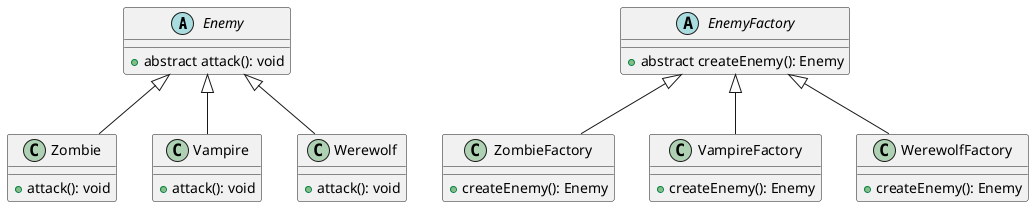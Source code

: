 @startuml
hide footbox

abstract class Enemy {
    +abstract attack(): void
}

class Zombie {
    +attack(): void
}

class Vampire {
    +attack(): void
}

class Werewolf {
    +attack(): void
}

abstract class EnemyFactory {
    +abstract createEnemy(): Enemy
}

class ZombieFactory {
    +createEnemy(): Enemy
}

class VampireFactory {
    +createEnemy(): Enemy
}

class WerewolfFactory {
    +createEnemy(): Enemy
}

Enemy <|-- Zombie
Enemy <|-- Vampire
Enemy <|-- Werewolf

EnemyFactory <|-- ZombieFactory
EnemyFactory <|-- VampireFactory
EnemyFactory <|-- WerewolfFactory

@enduml
